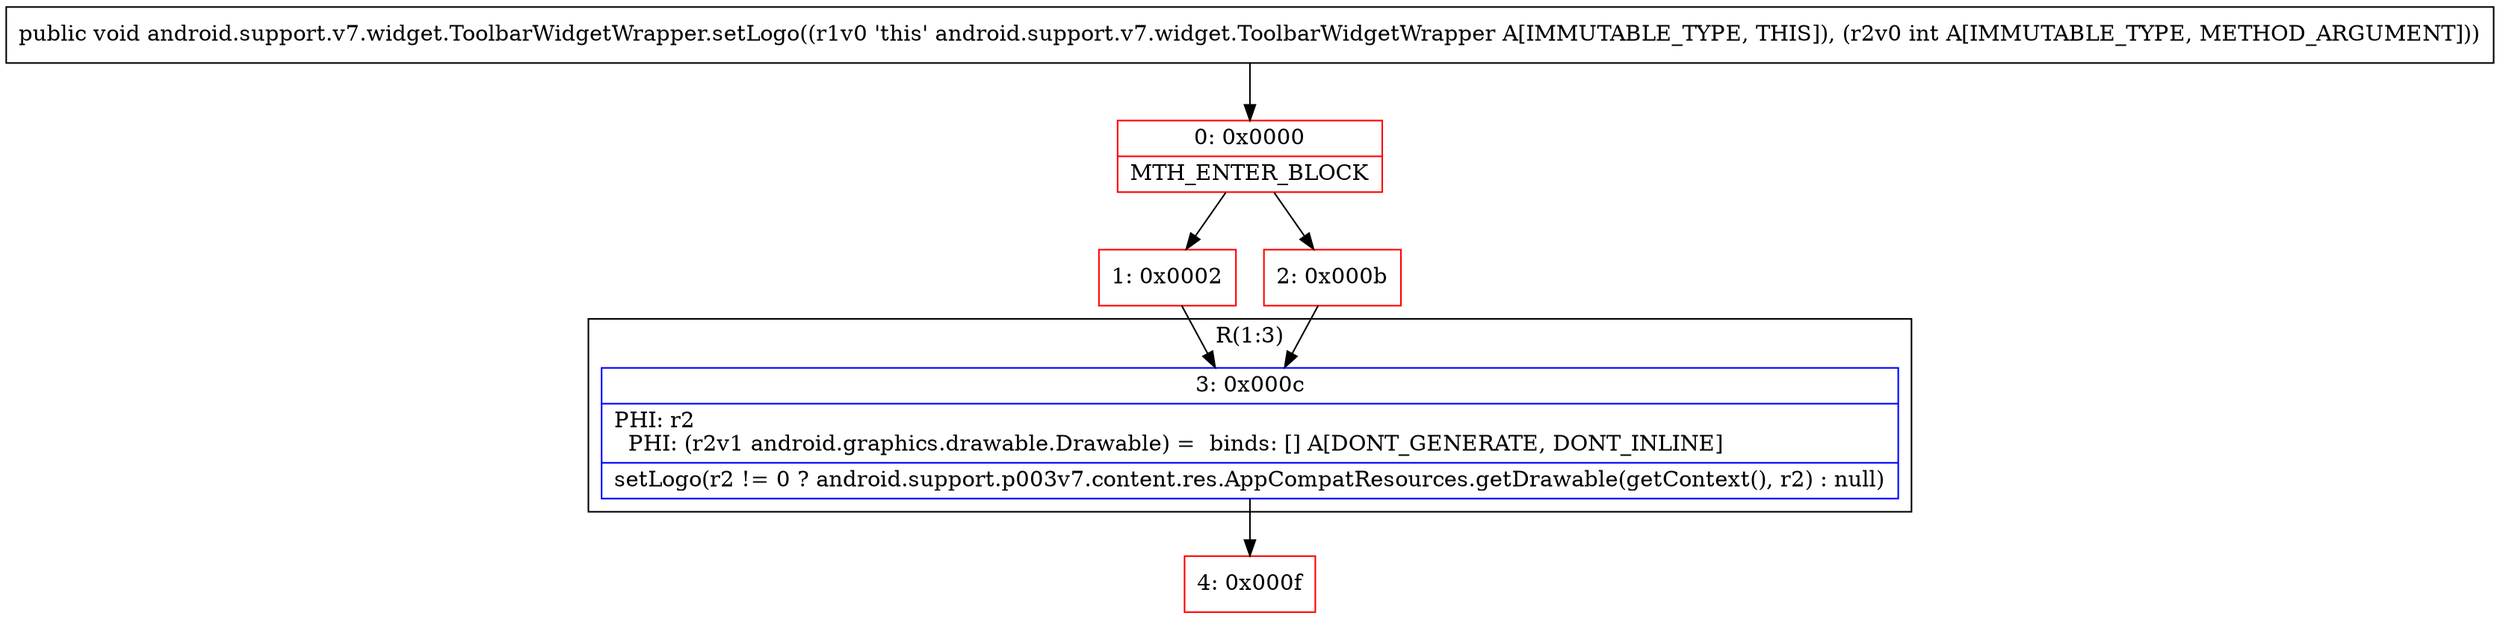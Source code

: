 digraph "CFG forandroid.support.v7.widget.ToolbarWidgetWrapper.setLogo(I)V" {
subgraph cluster_Region_1151962401 {
label = "R(1:3)";
node [shape=record,color=blue];
Node_3 [shape=record,label="{3\:\ 0x000c|PHI: r2 \l  PHI: (r2v1 android.graphics.drawable.Drawable) =  binds: [] A[DONT_GENERATE, DONT_INLINE]\l|setLogo(r2 != 0 ? android.support.p003v7.content.res.AppCompatResources.getDrawable(getContext(), r2) : null)\l}"];
}
Node_0 [shape=record,color=red,label="{0\:\ 0x0000|MTH_ENTER_BLOCK\l}"];
Node_1 [shape=record,color=red,label="{1\:\ 0x0002}"];
Node_2 [shape=record,color=red,label="{2\:\ 0x000b}"];
Node_4 [shape=record,color=red,label="{4\:\ 0x000f}"];
MethodNode[shape=record,label="{public void android.support.v7.widget.ToolbarWidgetWrapper.setLogo((r1v0 'this' android.support.v7.widget.ToolbarWidgetWrapper A[IMMUTABLE_TYPE, THIS]), (r2v0 int A[IMMUTABLE_TYPE, METHOD_ARGUMENT])) }"];
MethodNode -> Node_0;
Node_3 -> Node_4;
Node_0 -> Node_1;
Node_0 -> Node_2;
Node_1 -> Node_3;
Node_2 -> Node_3;
}

